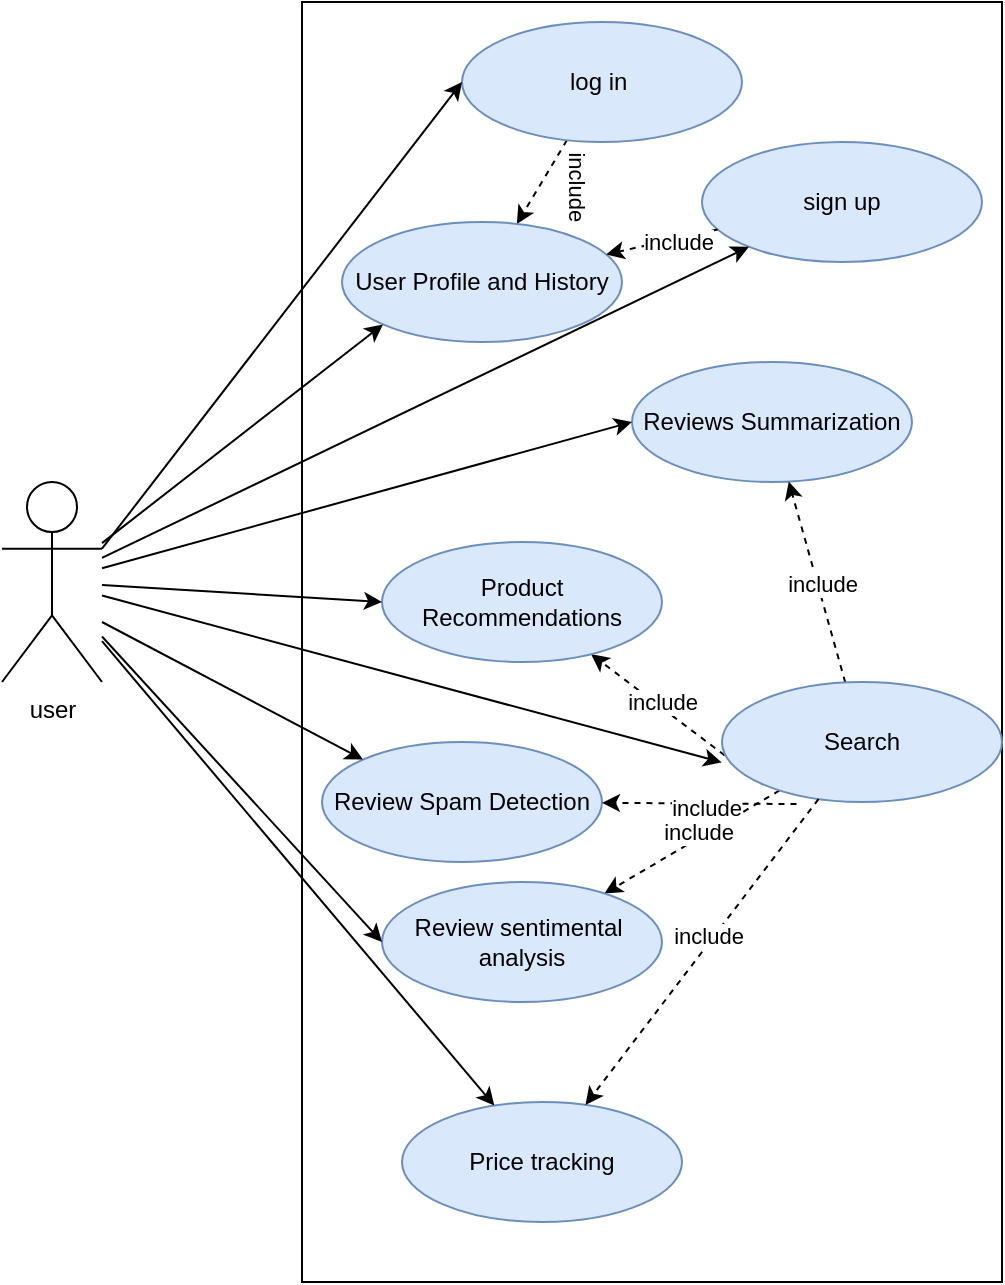 <mxfile version="24.5.5" type="github">
  <diagram name="Page-1" id="nee_IOh4fVBfPIu_5qH8">
    <mxGraphModel dx="1259" dy="655" grid="1" gridSize="10" guides="1" tooltips="1" connect="1" arrows="1" fold="1" page="1" pageScale="1" pageWidth="850" pageHeight="1100" math="0" shadow="0">
      <root>
        <mxCell id="0" />
        <mxCell id="1" parent="0" />
        <mxCell id="3Om_mIdhepY8S53L3gjS-1" value="" style="rounded=0;whiteSpace=wrap;html=1;direction=south;" parent="1" vertex="1">
          <mxGeometry x="260" y="90" width="350" height="640" as="geometry" />
        </mxCell>
        <mxCell id="3Om_mIdhepY8S53L3gjS-2" value="user" style="shape=umlActor;verticalLabelPosition=bottom;verticalAlign=top;html=1;outlineConnect=0;strokeWidth=1;" parent="1" vertex="1">
          <mxGeometry x="110" y="330" width="50" height="100" as="geometry" />
        </mxCell>
        <mxCell id="3Om_mIdhepY8S53L3gjS-14" value="" style="rounded=0;orthogonalLoop=1;jettySize=auto;html=1;dashed=1;" parent="1" source="3Om_mIdhepY8S53L3gjS-6" target="3Om_mIdhepY8S53L3gjS-8" edge="1">
          <mxGeometry relative="1" as="geometry" />
        </mxCell>
        <mxCell id="3Om_mIdhepY8S53L3gjS-15" value="include" style="edgeLabel;html=1;align=center;verticalAlign=middle;resizable=0;points=[];rotation=90;" parent="3Om_mIdhepY8S53L3gjS-14" vertex="1" connectable="0">
          <mxGeometry x="-0.262" y="-4" relative="1" as="geometry">
            <mxPoint x="18" y="9" as="offset" />
          </mxGeometry>
        </mxCell>
        <mxCell id="3Om_mIdhepY8S53L3gjS-6" value="log in&amp;nbsp;" style="ellipse;whiteSpace=wrap;html=1;fillColor=#dae8fc;strokeColor=#6c8ebf;" parent="1" vertex="1">
          <mxGeometry x="340" y="100" width="140" height="60" as="geometry" />
        </mxCell>
        <mxCell id="3Om_mIdhepY8S53L3gjS-8" value="User Profile and History" style="ellipse;whiteSpace=wrap;html=1;fillColor=#dae8fc;strokeColor=#6c8ebf;" parent="1" vertex="1">
          <mxGeometry x="280" y="200" width="140" height="60" as="geometry" />
        </mxCell>
        <mxCell id="3Om_mIdhepY8S53L3gjS-9" value="Reviews Summarization" style="ellipse;whiteSpace=wrap;html=1;fillColor=#dae8fc;strokeColor=#6c8ebf;" parent="1" vertex="1">
          <mxGeometry x="425" y="270" width="140" height="60" as="geometry" />
        </mxCell>
        <mxCell id="3Om_mIdhepY8S53L3gjS-16" value="" style="rounded=0;orthogonalLoop=1;jettySize=auto;html=1;dashed=1;" parent="1" source="3Om_mIdhepY8S53L3gjS-11" target="3Om_mIdhepY8S53L3gjS-9" edge="1">
          <mxGeometry relative="1" as="geometry" />
        </mxCell>
        <mxCell id="3Om_mIdhepY8S53L3gjS-28" value="include" style="edgeLabel;html=1;align=center;verticalAlign=middle;resizable=0;points=[];" parent="3Om_mIdhepY8S53L3gjS-16" vertex="1" connectable="0">
          <mxGeometry x="-0.026" y="-2" relative="1" as="geometry">
            <mxPoint as="offset" />
          </mxGeometry>
        </mxCell>
        <mxCell id="3Om_mIdhepY8S53L3gjS-18" value="" style="rounded=0;orthogonalLoop=1;jettySize=auto;html=1;dashed=1;" parent="1" source="3Om_mIdhepY8S53L3gjS-11" target="3Om_mIdhepY8S53L3gjS-13" edge="1">
          <mxGeometry relative="1" as="geometry" />
        </mxCell>
        <mxCell id="3Om_mIdhepY8S53L3gjS-31" value="include" style="edgeLabel;html=1;align=center;verticalAlign=middle;resizable=0;points=[];" parent="3Om_mIdhepY8S53L3gjS-18" vertex="1" connectable="0">
          <mxGeometry x="-0.09" y="-3" relative="1" as="geometry">
            <mxPoint as="offset" />
          </mxGeometry>
        </mxCell>
        <mxCell id="3Om_mIdhepY8S53L3gjS-19" value="" style="rounded=0;orthogonalLoop=1;jettySize=auto;html=1;exitX=0;exitY=1;exitDx=0;exitDy=0;dashed=1;" parent="1" source="3Om_mIdhepY8S53L3gjS-11" target="3Om_mIdhepY8S53L3gjS-12" edge="1">
          <mxGeometry relative="1" as="geometry" />
        </mxCell>
        <mxCell id="3Om_mIdhepY8S53L3gjS-30" value="include" style="edgeLabel;html=1;align=center;verticalAlign=middle;resizable=0;points=[];" parent="3Om_mIdhepY8S53L3gjS-19" vertex="1" connectable="0">
          <mxGeometry x="-0.145" relative="1" as="geometry">
            <mxPoint x="-14" y="-14" as="offset" />
          </mxGeometry>
        </mxCell>
        <mxCell id="3Om_mIdhepY8S53L3gjS-11" value="Search" style="ellipse;whiteSpace=wrap;html=1;fillColor=#dae8fc;strokeColor=#6c8ebf;" parent="1" vertex="1">
          <mxGeometry x="470" y="430" width="140" height="60" as="geometry" />
        </mxCell>
        <mxCell id="3Om_mIdhepY8S53L3gjS-12" value="Product Recommendations" style="ellipse;whiteSpace=wrap;html=1;fillColor=#dae8fc;strokeColor=#6c8ebf;" parent="1" vertex="1">
          <mxGeometry x="300" y="360" width="140" height="60" as="geometry" />
        </mxCell>
        <mxCell id="3Om_mIdhepY8S53L3gjS-13" value="Review sentimental&amp;nbsp;&lt;div&gt;analysis&lt;/div&gt;" style="ellipse;whiteSpace=wrap;html=1;fillColor=#dae8fc;strokeColor=#6c8ebf;" parent="1" vertex="1">
          <mxGeometry x="300" y="530" width="140" height="60" as="geometry" />
        </mxCell>
        <mxCell id="3Om_mIdhepY8S53L3gjS-21" value="" style="endArrow=classic;html=1;rounded=0;exitX=1;exitY=0.333;exitDx=0;exitDy=0;exitPerimeter=0;entryX=0;entryY=0.5;entryDx=0;entryDy=0;" parent="1" source="3Om_mIdhepY8S53L3gjS-2" target="3Om_mIdhepY8S53L3gjS-6" edge="1">
          <mxGeometry width="50" height="50" relative="1" as="geometry">
            <mxPoint x="400" y="460" as="sourcePoint" />
            <mxPoint x="450" y="410" as="targetPoint" />
          </mxGeometry>
        </mxCell>
        <mxCell id="3Om_mIdhepY8S53L3gjS-22" value="" style="endArrow=classic;html=1;rounded=0;entryX=0;entryY=1;entryDx=0;entryDy=0;" parent="1" source="3Om_mIdhepY8S53L3gjS-2" target="3Om_mIdhepY8S53L3gjS-8" edge="1">
          <mxGeometry width="50" height="50" relative="1" as="geometry">
            <mxPoint x="400" y="460" as="sourcePoint" />
            <mxPoint x="450" y="410" as="targetPoint" />
          </mxGeometry>
        </mxCell>
        <mxCell id="3Om_mIdhepY8S53L3gjS-23" value="" style="endArrow=classic;html=1;rounded=0;entryX=0;entryY=0.5;entryDx=0;entryDy=0;" parent="1" source="3Om_mIdhepY8S53L3gjS-2" target="3Om_mIdhepY8S53L3gjS-9" edge="1">
          <mxGeometry width="50" height="50" relative="1" as="geometry">
            <mxPoint x="400" y="460" as="sourcePoint" />
            <mxPoint x="450" y="410" as="targetPoint" />
          </mxGeometry>
        </mxCell>
        <mxCell id="3Om_mIdhepY8S53L3gjS-25" value="" style="endArrow=classic;html=1;rounded=0;entryX=0;entryY=0.5;entryDx=0;entryDy=0;" parent="1" source="3Om_mIdhepY8S53L3gjS-2" target="3Om_mIdhepY8S53L3gjS-12" edge="1">
          <mxGeometry width="50" height="50" relative="1" as="geometry">
            <mxPoint x="400" y="460" as="sourcePoint" />
            <mxPoint x="450" y="410" as="targetPoint" />
          </mxGeometry>
        </mxCell>
        <mxCell id="3Om_mIdhepY8S53L3gjS-26" value="" style="endArrow=classic;html=1;rounded=0;entryX=0;entryY=0.5;entryDx=0;entryDy=0;" parent="1" source="3Om_mIdhepY8S53L3gjS-2" target="3Om_mIdhepY8S53L3gjS-13" edge="1">
          <mxGeometry width="50" height="50" relative="1" as="geometry">
            <mxPoint x="400" y="460" as="sourcePoint" />
            <mxPoint x="450" y="410" as="targetPoint" />
          </mxGeometry>
        </mxCell>
        <mxCell id="3Om_mIdhepY8S53L3gjS-27" value="" style="endArrow=classic;html=1;rounded=0;entryX=-0.001;entryY=0.67;entryDx=0;entryDy=0;entryPerimeter=0;" parent="1" target="3Om_mIdhepY8S53L3gjS-11" edge="1" source="3Om_mIdhepY8S53L3gjS-2">
          <mxGeometry width="50" height="50" relative="1" as="geometry">
            <mxPoint x="145" y="409.997" as="sourcePoint" />
            <mxPoint x="425" y="483.44" as="targetPoint" />
          </mxGeometry>
        </mxCell>
        <mxCell id="3Om_mIdhepY8S53L3gjS-38" value="Review Spam Detection" style="ellipse;whiteSpace=wrap;html=1;fillColor=#dae8fc;strokeColor=#6c8ebf;" parent="1" vertex="1">
          <mxGeometry x="270" y="460" width="140" height="60" as="geometry" />
        </mxCell>
        <mxCell id="3Om_mIdhepY8S53L3gjS-39" value="" style="endArrow=classic;html=1;rounded=0;exitX=0.266;exitY=1.017;exitDx=0;exitDy=0;exitPerimeter=0;dashed=1;" parent="1" source="3Om_mIdhepY8S53L3gjS-11" target="3Om_mIdhepY8S53L3gjS-38" edge="1">
          <mxGeometry width="50" height="50" relative="1" as="geometry">
            <mxPoint x="400" y="470" as="sourcePoint" />
            <mxPoint x="450" y="420" as="targetPoint" />
          </mxGeometry>
        </mxCell>
        <mxCell id="3Om_mIdhepY8S53L3gjS-40" value="include" style="edgeLabel;html=1;align=center;verticalAlign=middle;resizable=0;points=[];" parent="3Om_mIdhepY8S53L3gjS-39" vertex="1" connectable="0">
          <mxGeometry x="-0.07" y="2" relative="1" as="geometry">
            <mxPoint as="offset" />
          </mxGeometry>
        </mxCell>
        <mxCell id="3Om_mIdhepY8S53L3gjS-41" value="" style="endArrow=classic;html=1;rounded=0;entryX=0;entryY=0;entryDx=0;entryDy=0;" parent="1" target="3Om_mIdhepY8S53L3gjS-38" edge="1">
          <mxGeometry width="50" height="50" relative="1" as="geometry">
            <mxPoint x="160" y="400" as="sourcePoint" />
            <mxPoint x="450" y="420" as="targetPoint" />
          </mxGeometry>
        </mxCell>
        <mxCell id="QgjHa9y1S_htmxF0l0xO-1" value="sign up" style="ellipse;whiteSpace=wrap;html=1;fillColor=#dae8fc;strokeColor=#6c8ebf;" parent="1" vertex="1">
          <mxGeometry x="460" y="160" width="140" height="60" as="geometry" />
        </mxCell>
        <mxCell id="QgjHa9y1S_htmxF0l0xO-2" value="" style="endArrow=classic;html=1;rounded=0;" parent="1" source="3Om_mIdhepY8S53L3gjS-2" target="QgjHa9y1S_htmxF0l0xO-1" edge="1">
          <mxGeometry width="50" height="50" relative="1" as="geometry">
            <mxPoint x="170" y="373" as="sourcePoint" />
            <mxPoint x="380" y="160" as="targetPoint" />
          </mxGeometry>
        </mxCell>
        <mxCell id="QgjHa9y1S_htmxF0l0xO-3" value="" style="rounded=0;orthogonalLoop=1;jettySize=auto;html=1;dashed=1;" parent="1" source="QgjHa9y1S_htmxF0l0xO-1" target="3Om_mIdhepY8S53L3gjS-8" edge="1">
          <mxGeometry relative="1" as="geometry">
            <mxPoint x="403" y="169" as="sourcePoint" />
            <mxPoint x="377" y="211" as="targetPoint" />
          </mxGeometry>
        </mxCell>
        <mxCell id="QgjHa9y1S_htmxF0l0xO-4" value="include" style="edgeLabel;html=1;align=center;verticalAlign=middle;resizable=0;points=[];rotation=0;" parent="QgjHa9y1S_htmxF0l0xO-3" vertex="1" connectable="0">
          <mxGeometry x="-0.262" y="-4" relative="1" as="geometry">
            <mxPoint x="1" y="5" as="offset" />
          </mxGeometry>
        </mxCell>
        <mxCell id="hJQlXZZ0Nh-kq9p1Bmmd-1" value="Price tracking" style="ellipse;whiteSpace=wrap;html=1;fillColor=#dae8fc;strokeColor=#6c8ebf;" vertex="1" parent="1">
          <mxGeometry x="310" y="640" width="140" height="60" as="geometry" />
        </mxCell>
        <mxCell id="hJQlXZZ0Nh-kq9p1Bmmd-2" value="" style="rounded=0;orthogonalLoop=1;jettySize=auto;html=1;dashed=1;" edge="1" parent="1" source="3Om_mIdhepY8S53L3gjS-11" target="hJQlXZZ0Nh-kq9p1Bmmd-1">
          <mxGeometry relative="1" as="geometry">
            <mxPoint x="491" y="497" as="sourcePoint" />
            <mxPoint x="399" y="583" as="targetPoint" />
          </mxGeometry>
        </mxCell>
        <mxCell id="hJQlXZZ0Nh-kq9p1Bmmd-3" value="include" style="edgeLabel;html=1;align=center;verticalAlign=middle;resizable=0;points=[];" vertex="1" connectable="0" parent="hJQlXZZ0Nh-kq9p1Bmmd-2">
          <mxGeometry x="-0.09" y="-3" relative="1" as="geometry">
            <mxPoint as="offset" />
          </mxGeometry>
        </mxCell>
        <mxCell id="hJQlXZZ0Nh-kq9p1Bmmd-4" value="" style="endArrow=classic;html=1;rounded=0;" edge="1" parent="1" source="3Om_mIdhepY8S53L3gjS-2" target="hJQlXZZ0Nh-kq9p1Bmmd-1">
          <mxGeometry width="50" height="50" relative="1" as="geometry">
            <mxPoint x="150" y="640" as="sourcePoint" />
            <mxPoint x="200" y="590" as="targetPoint" />
          </mxGeometry>
        </mxCell>
      </root>
    </mxGraphModel>
  </diagram>
</mxfile>
